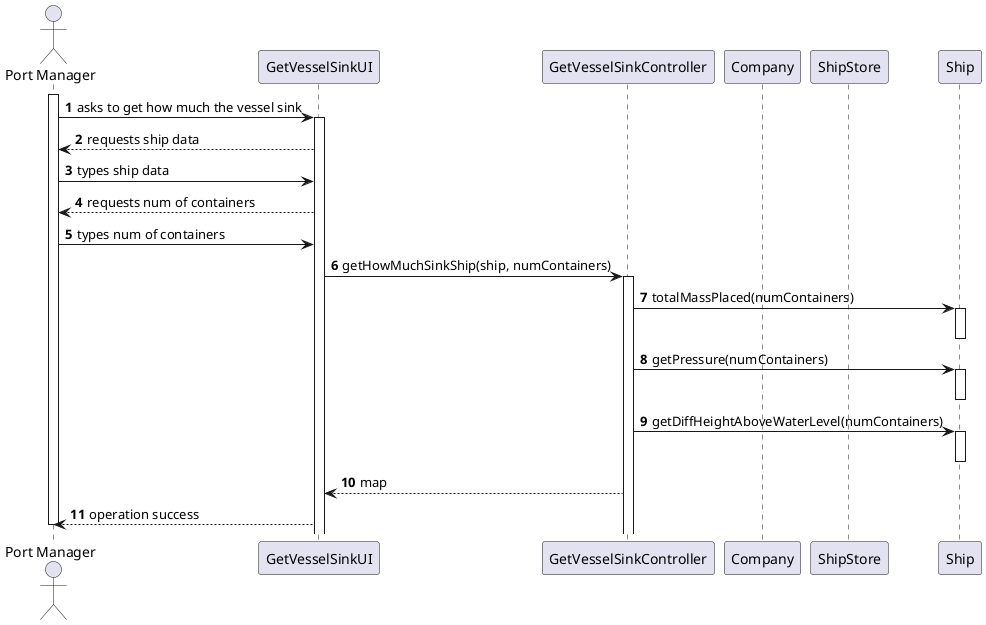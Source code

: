 @startuml
autonumber
actor "Port Manager" as PM
participant GetVesselSinkUI as UI
participant GetVesselSinkController as CTRL
participant "Company" as COMP
participant "ShipStore" as STORE
participant "Ship" as SHIP


activate PM
PM -> UI : asks to get how much the vessel sink

activate UI
UI --> PM : requests ship data


PM -> UI : types ship data


UI --> PM : requests num of containers


PM -> UI : types num of containers

/'aqui'/
UI -> CTRL : getHowMuchSinkShip(ship, numContainers)
activate CTRL



CTRL -> SHIP : totalMassPlaced(numContainers)
activate SHIP
deactivate SHIP

CTRL -> SHIP : getPressure(numContainers)
activate SHIP
deactivate SHIP

CTRL -> SHIP : getDiffHeightAboveWaterLevel(numContainers)
activate SHIP
deactivate SHIP

CTRL --> UI : map

UI --> PM : operation success

deactivate PM
@enduml